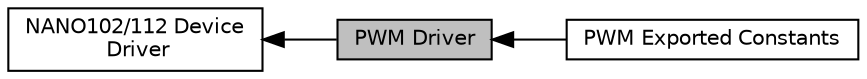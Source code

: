 digraph "PWM Driver"
{
  edge [fontname="Helvetica",fontsize="10",labelfontname="Helvetica",labelfontsize="10"];
  node [fontname="Helvetica",fontsize="10",shape=box];
  rankdir=LR;
  Node2 [label="NANO102/112 Device\l Driver",height=0.2,width=0.4,color="black", fillcolor="white", style="filled",URL="$d8/dcc/group___n_a_n_o1_x2___device___driver.html",tooltip=" "];
  Node1 [label="PWM Driver",height=0.2,width=0.4,color="black", fillcolor="grey75", style="filled", fontcolor="black",tooltip=" "];
  Node3 [label="PWM Exported Constants",height=0.2,width=0.4,color="black", fillcolor="white", style="filled",URL="$dc/d6c/group___n_a_n_o1_x2___p_w_m___e_x_p_o_r_t_e_d___c_o_n_s_t_a_n_t_s.html",tooltip=" "];
  Node2->Node1 [shape=plaintext, dir="back", style="solid"];
  Node1->Node3 [shape=plaintext, dir="back", style="solid"];
}

